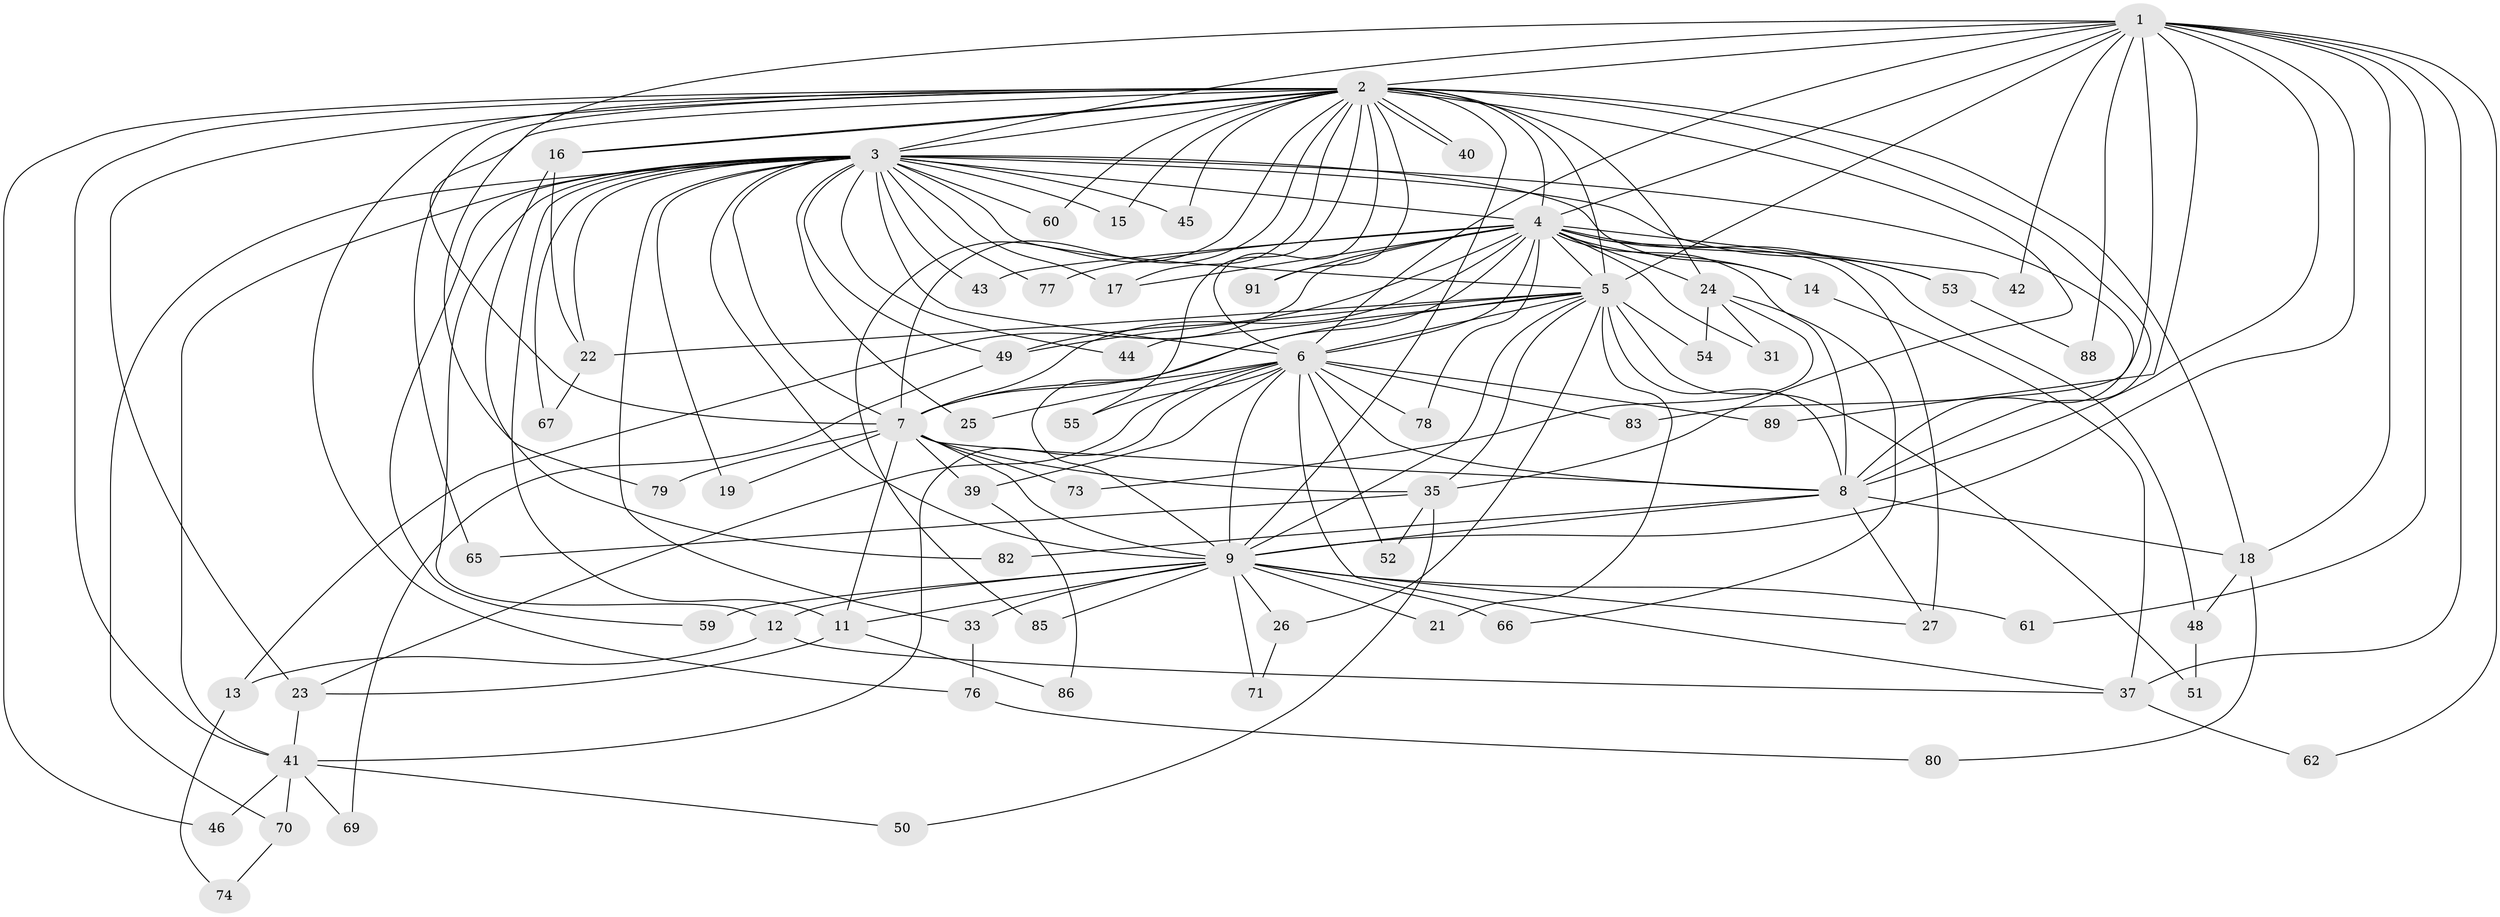 // Generated by graph-tools (version 1.1) at 2025/51/02/27/25 19:51:53]
// undirected, 69 vertices, 168 edges
graph export_dot {
graph [start="1"]
  node [color=gray90,style=filled];
  1 [super="+29"];
  2 [super="+87"];
  3 [super="+72"];
  4 [super="+10"];
  5 [super="+36"];
  6 [super="+63"];
  7 [super="+20"];
  8 [super="+32"];
  9 [super="+90"];
  11 [super="+58"];
  12;
  13;
  14 [super="+64"];
  15;
  16;
  17 [super="+47"];
  18 [super="+57"];
  19 [super="+68"];
  21;
  22 [super="+34"];
  23 [super="+28"];
  24 [super="+30"];
  25;
  26;
  27;
  31;
  33;
  35 [super="+81"];
  37 [super="+38"];
  39;
  40;
  41 [super="+84"];
  42;
  43;
  44;
  45;
  46;
  48 [super="+56"];
  49 [super="+92"];
  50;
  51;
  52;
  53;
  54;
  55;
  59 [super="+75"];
  60;
  61;
  62;
  65;
  66;
  67;
  69;
  70;
  71;
  73;
  74;
  76;
  77;
  78;
  79;
  80;
  82;
  83;
  85;
  86;
  88;
  89;
  91;
  1 -- 2;
  1 -- 3;
  1 -- 4 [weight=2];
  1 -- 5;
  1 -- 6;
  1 -- 7;
  1 -- 8;
  1 -- 9 [weight=2];
  1 -- 18;
  1 -- 37;
  1 -- 42;
  1 -- 61;
  1 -- 62;
  1 -- 88;
  1 -- 89;
  1 -- 83;
  2 -- 3;
  2 -- 4 [weight=2];
  2 -- 5 [weight=2];
  2 -- 6 [weight=2];
  2 -- 7;
  2 -- 8;
  2 -- 9;
  2 -- 15;
  2 -- 16;
  2 -- 16;
  2 -- 17;
  2 -- 18;
  2 -- 23;
  2 -- 24 [weight=2];
  2 -- 35;
  2 -- 40;
  2 -- 40;
  2 -- 45;
  2 -- 46;
  2 -- 55;
  2 -- 60;
  2 -- 65;
  2 -- 76;
  2 -- 79;
  2 -- 85;
  2 -- 91;
  2 -- 41;
  3 -- 4 [weight=3];
  3 -- 5;
  3 -- 6;
  3 -- 7;
  3 -- 8;
  3 -- 9;
  3 -- 11;
  3 -- 12;
  3 -- 14;
  3 -- 15;
  3 -- 19;
  3 -- 25;
  3 -- 33;
  3 -- 41;
  3 -- 43;
  3 -- 44;
  3 -- 45;
  3 -- 53;
  3 -- 59;
  3 -- 60;
  3 -- 67;
  3 -- 70;
  3 -- 77;
  3 -- 49;
  3 -- 22;
  3 -- 17;
  4 -- 5 [weight=2];
  4 -- 6 [weight=2];
  4 -- 7 [weight=2];
  4 -- 8 [weight=2];
  4 -- 9 [weight=2];
  4 -- 13;
  4 -- 14;
  4 -- 43;
  4 -- 48 [weight=2];
  4 -- 91;
  4 -- 77;
  4 -- 78;
  4 -- 17;
  4 -- 24;
  4 -- 27;
  4 -- 31;
  4 -- 42;
  4 -- 49;
  4 -- 53;
  5 -- 6;
  5 -- 7 [weight=2];
  5 -- 8;
  5 -- 9;
  5 -- 21;
  5 -- 22;
  5 -- 26;
  5 -- 35;
  5 -- 44;
  5 -- 51;
  5 -- 54;
  5 -- 49;
  6 -- 7;
  6 -- 8;
  6 -- 9;
  6 -- 23;
  6 -- 25;
  6 -- 37;
  6 -- 39;
  6 -- 41;
  6 -- 52;
  6 -- 55;
  6 -- 83;
  6 -- 89;
  6 -- 78;
  7 -- 8 [weight=2];
  7 -- 9;
  7 -- 19 [weight=2];
  7 -- 39;
  7 -- 79;
  7 -- 11;
  7 -- 35;
  7 -- 73;
  8 -- 9;
  8 -- 27;
  8 -- 82;
  8 -- 18;
  9 -- 11;
  9 -- 12;
  9 -- 21;
  9 -- 26;
  9 -- 33;
  9 -- 59 [weight=2];
  9 -- 61;
  9 -- 66;
  9 -- 71;
  9 -- 85;
  9 -- 27;
  11 -- 86;
  11 -- 23;
  12 -- 13;
  12 -- 37;
  13 -- 74;
  14 -- 37;
  16 -- 22;
  16 -- 82;
  18 -- 80;
  18 -- 48;
  22 -- 67;
  23 -- 41;
  24 -- 66;
  24 -- 54;
  24 -- 73;
  24 -- 31;
  26 -- 71;
  33 -- 76;
  35 -- 50;
  35 -- 52;
  35 -- 65;
  37 -- 62;
  39 -- 86;
  41 -- 46;
  41 -- 50;
  41 -- 69;
  41 -- 70;
  48 -- 51;
  49 -- 69;
  53 -- 88;
  70 -- 74;
  76 -- 80;
}

